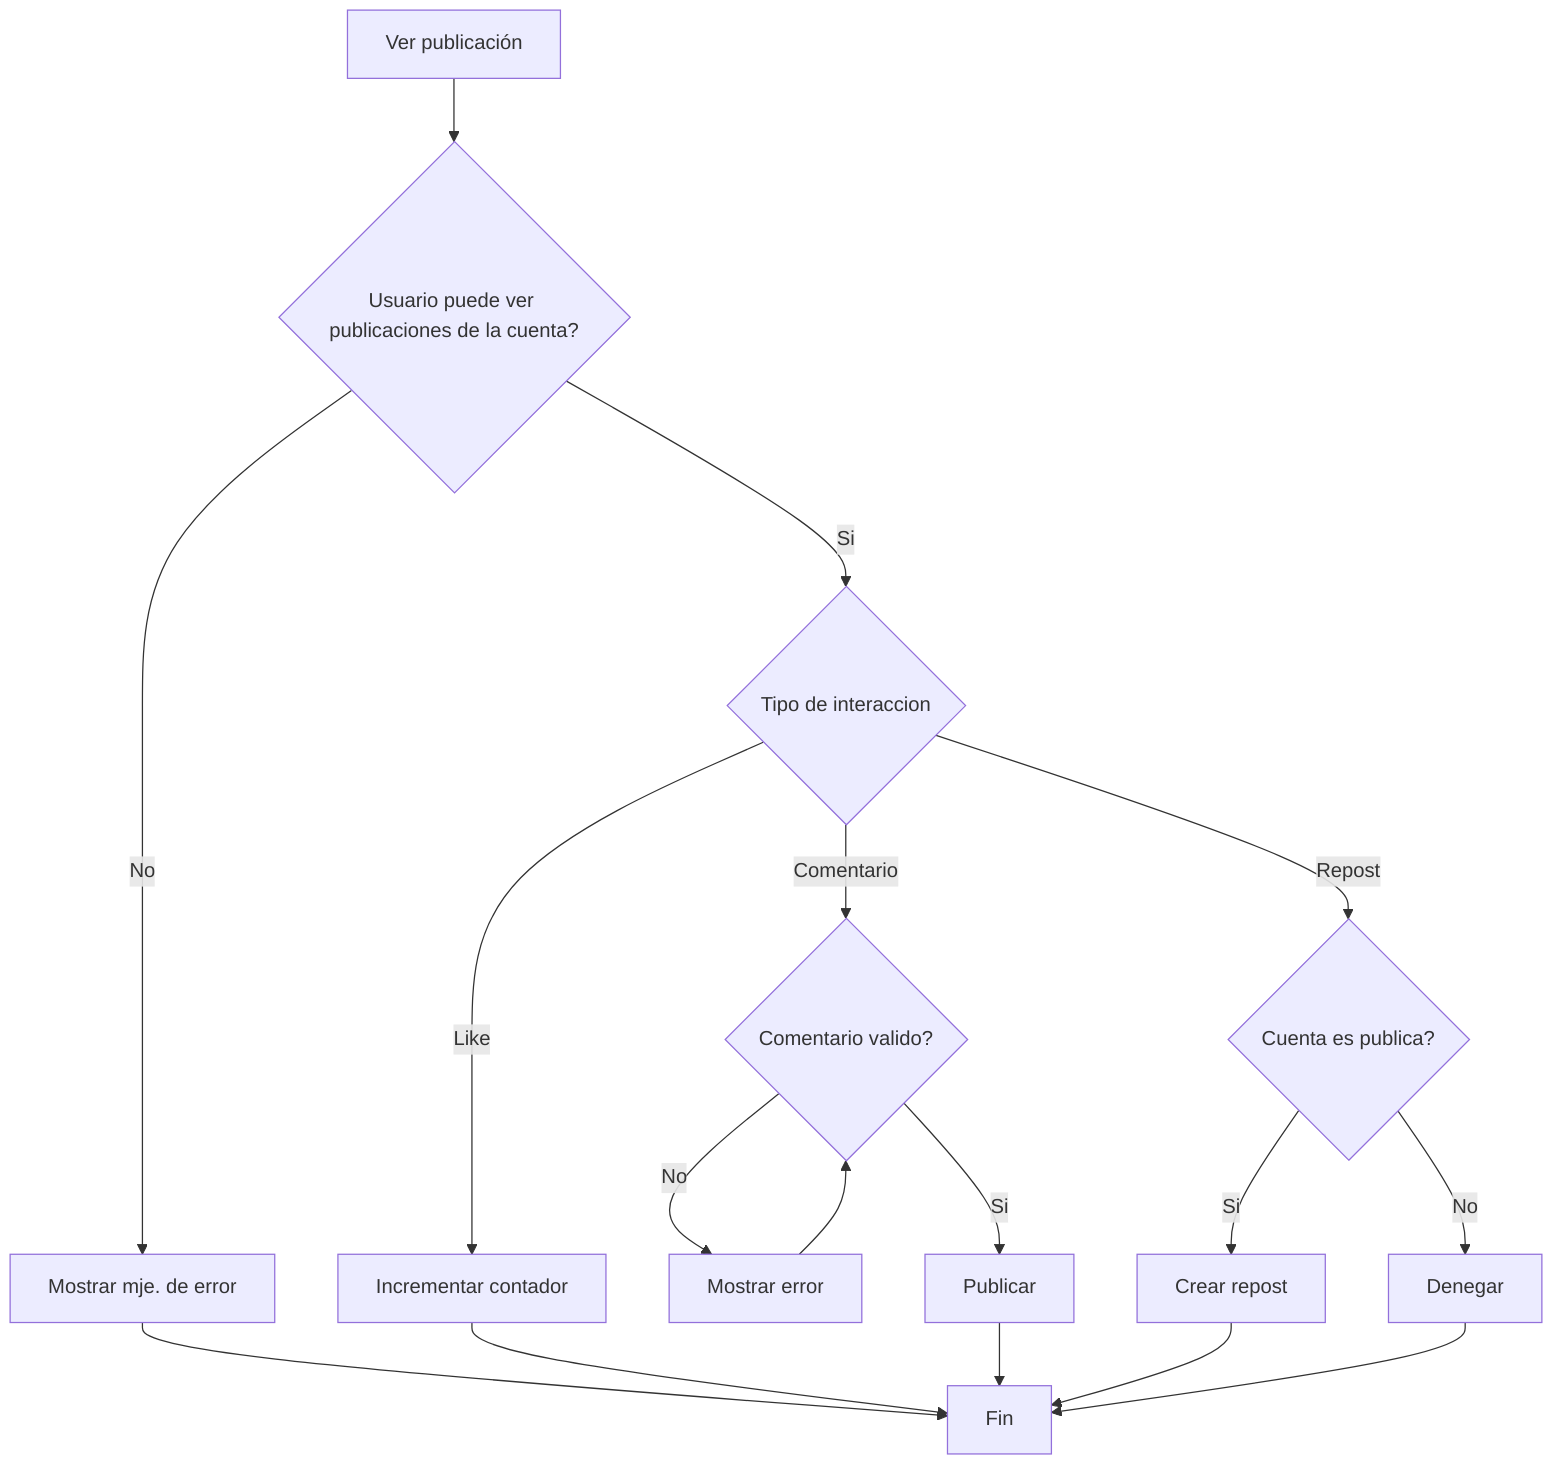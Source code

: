 flowchart TD
    A[Ver publicación] --> A1{Usuario puede ver publicaciones de la cuenta?}
    A1 -->|Si| B{Tipo de interaccion}
    A1 -->|No| A1.1[Mostrar mje. de error] --> J
    B -->|Like| C[Incrementar contador]
    B -->|Comentario| D{Comentario valido?}
    D -->|No| E[Mostrar error]
    E --> D
    D -->|Si| F[Publicar]
    B -->|Repost| G{Cuenta es publica?}
    G -->|No| H[Denegar]
    G -->|Si| I[Crear repost]
    C --> J[Fin]
    F --> J
    I --> J
    H --> J